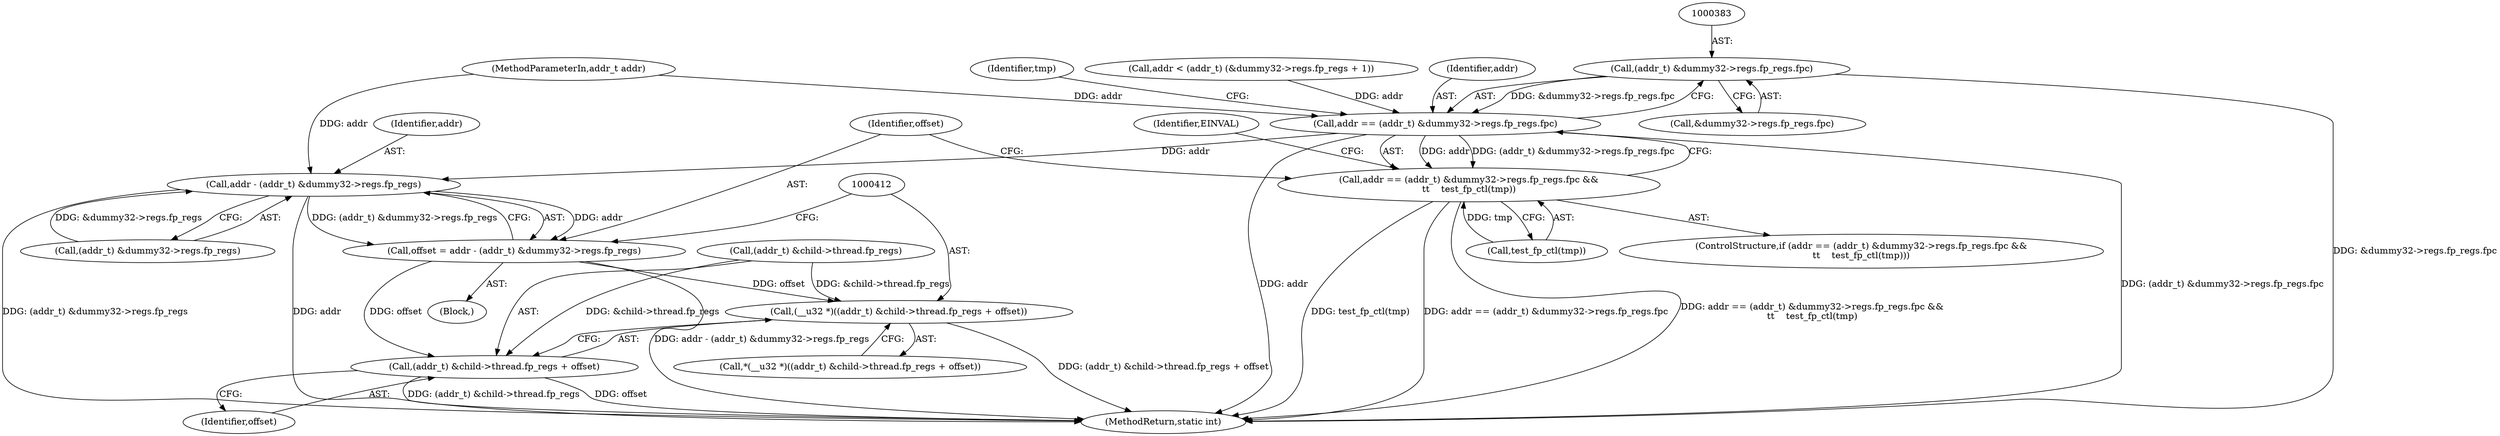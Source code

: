 digraph "0_linux_dab6cf55f81a6e16b8147aed9a843e1691dcd318_0@pointer" {
"1000382" [label="(Call,(addr_t) &dummy32->regs.fp_regs.fpc)"];
"1000380" [label="(Call,addr == (addr_t) &dummy32->regs.fp_regs.fpc)"];
"1000379" [label="(Call,addr == (addr_t) &dummy32->regs.fp_regs.fpc &&\n\t\t    test_fp_ctl(tmp))"];
"1000399" [label="(Call,addr - (addr_t) &dummy32->regs.fp_regs)"];
"1000397" [label="(Call,offset = addr - (addr_t) &dummy32->regs.fp_regs)"];
"1000411" [label="(Call,(__u32 *)((addr_t) &child->thread.fp_regs + offset))"];
"1000413" [label="(Call,(addr_t) &child->thread.fp_regs + offset)"];
"1000379" [label="(Call,addr == (addr_t) &dummy32->regs.fp_regs.fpc &&\n\t\t    test_fp_ctl(tmp))"];
"1000399" [label="(Call,addr - (addr_t) &dummy32->regs.fp_regs)"];
"1000414" [label="(Call,(addr_t) &child->thread.fp_regs)"];
"1000380" [label="(Call,addr == (addr_t) &dummy32->regs.fp_regs.fpc)"];
"1000401" [label="(Call,(addr_t) &dummy32->regs.fp_regs)"];
"1000365" [label="(Call,addr < (addr_t) (&dummy32->regs.fp_regs + 1))"];
"1000422" [label="(Identifier,offset)"];
"1000413" [label="(Call,(addr_t) &child->thread.fp_regs + offset)"];
"1000398" [label="(Identifier,offset)"];
"1000397" [label="(Call,offset = addr - (addr_t) &dummy32->regs.fp_regs)"];
"1000411" [label="(Call,(__u32 *)((addr_t) &child->thread.fp_regs + offset))"];
"1000377" [label="(Block,)"];
"1000378" [label="(ControlStructure,if (addr == (addr_t) &dummy32->regs.fp_regs.fpc &&\n\t\t    test_fp_ctl(tmp)))"];
"1000410" [label="(Call,*(__u32 *)((addr_t) &child->thread.fp_regs + offset))"];
"1000382" [label="(Call,(addr_t) &dummy32->regs.fp_regs.fpc)"];
"1000396" [label="(Identifier,EINVAL)"];
"1000381" [label="(Identifier,addr)"];
"1000392" [label="(Call,test_fp_ctl(tmp))"];
"1000455" [label="(MethodReturn,static int)"];
"1000384" [label="(Call,&dummy32->regs.fp_regs.fpc)"];
"1000114" [label="(MethodParameterIn,addr_t addr)"];
"1000393" [label="(Identifier,tmp)"];
"1000400" [label="(Identifier,addr)"];
"1000382" -> "1000380"  [label="AST: "];
"1000382" -> "1000384"  [label="CFG: "];
"1000383" -> "1000382"  [label="AST: "];
"1000384" -> "1000382"  [label="AST: "];
"1000380" -> "1000382"  [label="CFG: "];
"1000382" -> "1000455"  [label="DDG: &dummy32->regs.fp_regs.fpc"];
"1000382" -> "1000380"  [label="DDG: &dummy32->regs.fp_regs.fpc"];
"1000380" -> "1000379"  [label="AST: "];
"1000381" -> "1000380"  [label="AST: "];
"1000393" -> "1000380"  [label="CFG: "];
"1000379" -> "1000380"  [label="CFG: "];
"1000380" -> "1000455"  [label="DDG: (addr_t) &dummy32->regs.fp_regs.fpc"];
"1000380" -> "1000455"  [label="DDG: addr"];
"1000380" -> "1000379"  [label="DDG: addr"];
"1000380" -> "1000379"  [label="DDG: (addr_t) &dummy32->regs.fp_regs.fpc"];
"1000365" -> "1000380"  [label="DDG: addr"];
"1000114" -> "1000380"  [label="DDG: addr"];
"1000380" -> "1000399"  [label="DDG: addr"];
"1000379" -> "1000378"  [label="AST: "];
"1000379" -> "1000392"  [label="CFG: "];
"1000392" -> "1000379"  [label="AST: "];
"1000396" -> "1000379"  [label="CFG: "];
"1000398" -> "1000379"  [label="CFG: "];
"1000379" -> "1000455"  [label="DDG: test_fp_ctl(tmp)"];
"1000379" -> "1000455"  [label="DDG: addr == (addr_t) &dummy32->regs.fp_regs.fpc"];
"1000379" -> "1000455"  [label="DDG: addr == (addr_t) &dummy32->regs.fp_regs.fpc &&\n\t\t    test_fp_ctl(tmp)"];
"1000392" -> "1000379"  [label="DDG: tmp"];
"1000399" -> "1000397"  [label="AST: "];
"1000399" -> "1000401"  [label="CFG: "];
"1000400" -> "1000399"  [label="AST: "];
"1000401" -> "1000399"  [label="AST: "];
"1000397" -> "1000399"  [label="CFG: "];
"1000399" -> "1000455"  [label="DDG: (addr_t) &dummy32->regs.fp_regs"];
"1000399" -> "1000455"  [label="DDG: addr"];
"1000399" -> "1000397"  [label="DDG: addr"];
"1000399" -> "1000397"  [label="DDG: (addr_t) &dummy32->regs.fp_regs"];
"1000114" -> "1000399"  [label="DDG: addr"];
"1000401" -> "1000399"  [label="DDG: &dummy32->regs.fp_regs"];
"1000397" -> "1000377"  [label="AST: "];
"1000398" -> "1000397"  [label="AST: "];
"1000412" -> "1000397"  [label="CFG: "];
"1000397" -> "1000455"  [label="DDG: addr - (addr_t) &dummy32->regs.fp_regs"];
"1000397" -> "1000411"  [label="DDG: offset"];
"1000397" -> "1000413"  [label="DDG: offset"];
"1000411" -> "1000410"  [label="AST: "];
"1000411" -> "1000413"  [label="CFG: "];
"1000412" -> "1000411"  [label="AST: "];
"1000413" -> "1000411"  [label="AST: "];
"1000410" -> "1000411"  [label="CFG: "];
"1000411" -> "1000455"  [label="DDG: (addr_t) &child->thread.fp_regs + offset"];
"1000414" -> "1000411"  [label="DDG: &child->thread.fp_regs"];
"1000413" -> "1000422"  [label="CFG: "];
"1000414" -> "1000413"  [label="AST: "];
"1000422" -> "1000413"  [label="AST: "];
"1000413" -> "1000455"  [label="DDG: (addr_t) &child->thread.fp_regs"];
"1000413" -> "1000455"  [label="DDG: offset"];
"1000414" -> "1000413"  [label="DDG: &child->thread.fp_regs"];
}
